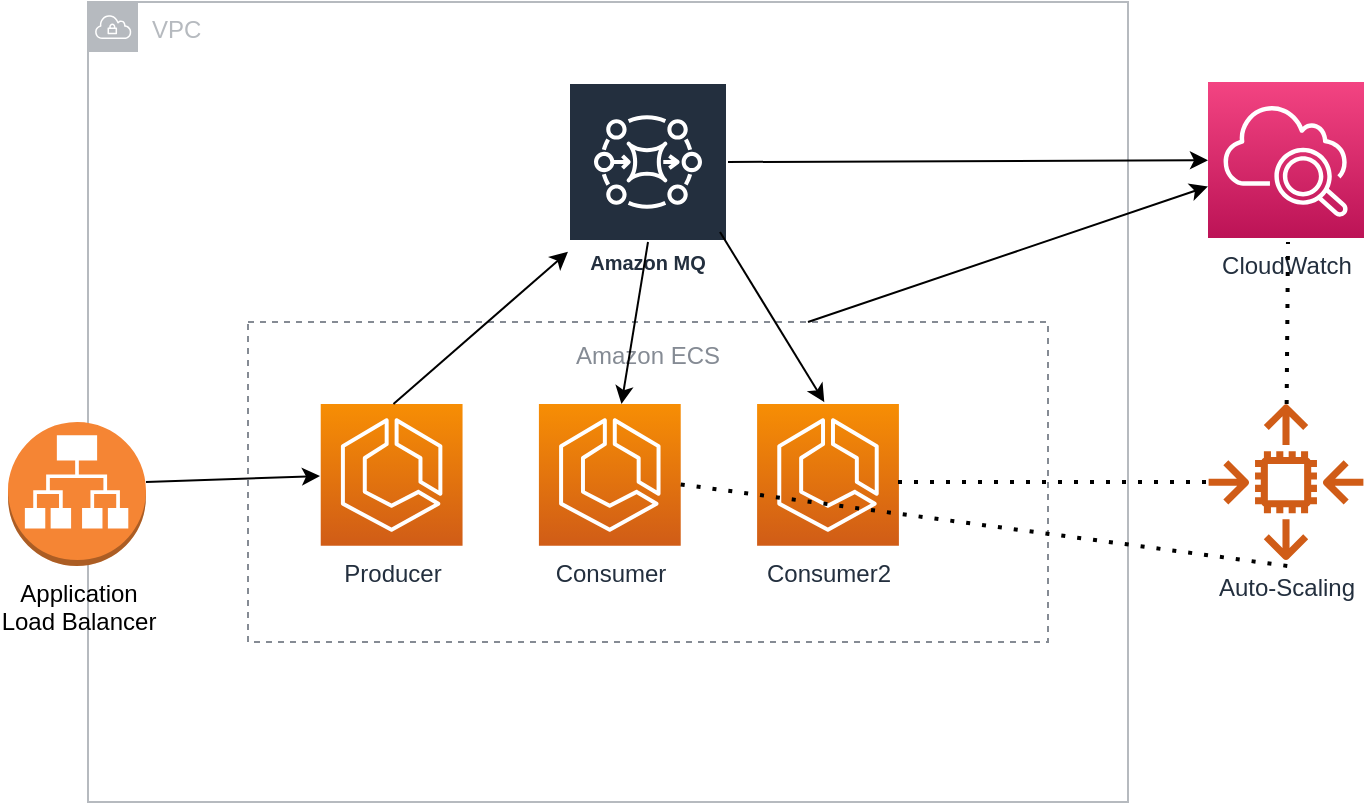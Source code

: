 <mxfile version="14.1.8" type="device"><diagram id="R_FfTN3Z8K5O_je40A0e" name="Page-1"><mxGraphModel dx="1422" dy="822" grid="1" gridSize="10" guides="1" tooltips="1" connect="1" arrows="1" fold="1" page="1" pageScale="1" pageWidth="850" pageHeight="1100" math="0" shadow="0"><root><mxCell id="0"/><mxCell id="1" parent="0"/><mxCell id="2PX-27QtheeiuJpXWZp--1" value="VPC" style="outlineConnect=0;gradientColor=none;html=1;whiteSpace=wrap;fontSize=12;fontStyle=0;shape=mxgraph.aws4.group;grIcon=mxgraph.aws4.group_vpc;strokeColor=#B6BABF;fillColor=none;verticalAlign=top;align=left;spacingLeft=30;fontColor=#B6BABF;dashed=0;" vertex="1" parent="1"><mxGeometry x="80" y="80" width="520" height="400" as="geometry"/></mxCell><mxCell id="2PX-27QtheeiuJpXWZp--6" value="" style="group" vertex="1" connectable="0" parent="1"><mxGeometry x="160" y="240" width="400" height="160" as="geometry"/></mxCell><mxCell id="2PX-27QtheeiuJpXWZp--2" value="Amazon ECS" style="outlineConnect=0;gradientColor=none;html=1;whiteSpace=wrap;fontSize=12;fontStyle=0;strokeColor=#858B94;fillColor=none;verticalAlign=top;align=center;fontColor=#858B94;dashed=1;spacingTop=3;" vertex="1" parent="2PX-27QtheeiuJpXWZp--6"><mxGeometry width="400" height="160" as="geometry"/></mxCell><mxCell id="2PX-27QtheeiuJpXWZp--3" value="Producer" style="outlineConnect=0;fontColor=#232F3E;gradientColor=#F78E04;gradientDirection=north;fillColor=#D05C17;strokeColor=#ffffff;dashed=0;verticalLabelPosition=bottom;verticalAlign=top;align=center;html=1;fontSize=12;fontStyle=0;aspect=fixed;shape=mxgraph.aws4.resourceIcon;resIcon=mxgraph.aws4.ecs;" vertex="1" parent="2PX-27QtheeiuJpXWZp--6"><mxGeometry x="36.364" y="41" width="70.909" height="70.909" as="geometry"/></mxCell><mxCell id="2PX-27QtheeiuJpXWZp--4" value="Consumer" style="outlineConnect=0;fontColor=#232F3E;gradientColor=#F78E04;gradientDirection=north;fillColor=#D05C17;strokeColor=#ffffff;dashed=0;verticalLabelPosition=bottom;verticalAlign=top;align=center;html=1;fontSize=12;fontStyle=0;aspect=fixed;shape=mxgraph.aws4.resourceIcon;resIcon=mxgraph.aws4.ecs;" vertex="1" parent="2PX-27QtheeiuJpXWZp--6"><mxGeometry x="145.455" y="41" width="70.909" height="70.909" as="geometry"/></mxCell><mxCell id="2PX-27QtheeiuJpXWZp--5" value="Consumer2" style="outlineConnect=0;fontColor=#232F3E;gradientColor=#F78E04;gradientDirection=north;fillColor=#D05C17;strokeColor=#ffffff;dashed=0;verticalLabelPosition=bottom;verticalAlign=top;align=center;html=1;fontSize=12;fontStyle=0;aspect=fixed;shape=mxgraph.aws4.resourceIcon;resIcon=mxgraph.aws4.ecs;" vertex="1" parent="2PX-27QtheeiuJpXWZp--6"><mxGeometry x="254.545" y="41" width="70.909" height="70.909" as="geometry"/></mxCell><mxCell id="2PX-27QtheeiuJpXWZp--9" value="" style="endArrow=classic;html=1;" edge="1" parent="2PX-27QtheeiuJpXWZp--6" target="2PX-27QtheeiuJpXWZp--7"><mxGeometry width="50" height="50" relative="1" as="geometry"><mxPoint x="72.727" y="41" as="sourcePoint"/><mxPoint x="118.182" y="-9" as="targetPoint"/></mxGeometry></mxCell><mxCell id="2PX-27QtheeiuJpXWZp--7" value="Amazon MQ" style="outlineConnect=0;fontColor=#232F3E;gradientColor=none;strokeColor=#ffffff;fillColor=#232F3E;dashed=0;verticalLabelPosition=middle;verticalAlign=bottom;align=center;html=1;whiteSpace=wrap;fontSize=10;fontStyle=1;spacing=3;shape=mxgraph.aws4.productIcon;prIcon=mxgraph.aws4.mq;" vertex="1" parent="1"><mxGeometry x="320" y="120" width="80" height="100" as="geometry"/></mxCell><mxCell id="2PX-27QtheeiuJpXWZp--10" value="" style="endArrow=classic;html=1;" edge="1" parent="1" target="2PX-27QtheeiuJpXWZp--4"><mxGeometry width="50" height="50" relative="1" as="geometry"><mxPoint x="360" y="200" as="sourcePoint"/><mxPoint x="280" y="110" as="targetPoint"/></mxGeometry></mxCell><mxCell id="2PX-27QtheeiuJpXWZp--11" value="" style="endArrow=classic;html=1;entryX=0.474;entryY=-0.013;entryDx=0;entryDy=0;entryPerimeter=0;exitX=0.95;exitY=0.75;exitDx=0;exitDy=0;exitPerimeter=0;" edge="1" parent="1" source="2PX-27QtheeiuJpXWZp--7" target="2PX-27QtheeiuJpXWZp--5"><mxGeometry width="50" height="50" relative="1" as="geometry"><mxPoint x="400" y="160" as="sourcePoint"/><mxPoint x="450" y="110" as="targetPoint"/></mxGeometry></mxCell><mxCell id="2PX-27QtheeiuJpXWZp--13" value="Application &lt;br&gt;Load Balancer" style="outlineConnect=0;dashed=0;verticalLabelPosition=bottom;verticalAlign=top;align=center;html=1;shape=mxgraph.aws3.application_load_balancer;fillColor=#F58534;gradientColor=none;" vertex="1" parent="1"><mxGeometry x="40" y="290" width="69" height="72" as="geometry"/></mxCell><mxCell id="2PX-27QtheeiuJpXWZp--14" value="" style="endArrow=classic;html=1;" edge="1" parent="1"><mxGeometry width="50" height="50" relative="1" as="geometry"><mxPoint x="109" y="320" as="sourcePoint"/><mxPoint x="196" y="317" as="targetPoint"/></mxGeometry></mxCell><mxCell id="2PX-27QtheeiuJpXWZp--16" value="CloudWatch" style="outlineConnect=0;fontColor=#232F3E;gradientColor=#F34482;gradientDirection=north;fillColor=#BC1356;strokeColor=#ffffff;dashed=0;verticalLabelPosition=bottom;verticalAlign=top;align=center;html=1;fontSize=12;fontStyle=0;aspect=fixed;shape=mxgraph.aws4.resourceIcon;resIcon=mxgraph.aws4.cloudwatch_2;" vertex="1" parent="1"><mxGeometry x="640" y="120" width="78" height="78" as="geometry"/></mxCell><mxCell id="2PX-27QtheeiuJpXWZp--17" value="Auto-Scaling" style="outlineConnect=0;fontColor=#232F3E;gradientColor=none;fillColor=#D05C17;strokeColor=none;dashed=0;verticalLabelPosition=bottom;verticalAlign=top;align=center;html=1;fontSize=12;fontStyle=0;aspect=fixed;pointerEvents=1;shape=mxgraph.aws4.auto_scaling2;" vertex="1" parent="1"><mxGeometry x="640" y="281" width="78" height="78" as="geometry"/></mxCell><mxCell id="2PX-27QtheeiuJpXWZp--18" value="" style="endArrow=classic;html=1;" edge="1" parent="1" target="2PX-27QtheeiuJpXWZp--16"><mxGeometry width="50" height="50" relative="1" as="geometry"><mxPoint x="400" y="160" as="sourcePoint"/><mxPoint x="450" y="110" as="targetPoint"/></mxGeometry></mxCell><mxCell id="2PX-27QtheeiuJpXWZp--19" value="" style="endArrow=classic;html=1;" edge="1" parent="1" target="2PX-27QtheeiuJpXWZp--16"><mxGeometry width="50" height="50" relative="1" as="geometry"><mxPoint x="440" y="240" as="sourcePoint"/><mxPoint x="490" y="190" as="targetPoint"/></mxGeometry></mxCell><mxCell id="2PX-27QtheeiuJpXWZp--20" value="" style="endArrow=none;dashed=1;html=1;dashPattern=1 3;strokeWidth=2;" edge="1" parent="1" source="2PX-27QtheeiuJpXWZp--17"><mxGeometry width="50" height="50" relative="1" as="geometry"><mxPoint x="680" y="300" as="sourcePoint"/><mxPoint x="680" y="200" as="targetPoint"/></mxGeometry></mxCell><mxCell id="2PX-27QtheeiuJpXWZp--21" value="" style="endArrow=none;dashed=1;html=1;dashPattern=1 3;strokeWidth=2;" edge="1" parent="1" source="2PX-27QtheeiuJpXWZp--4"><mxGeometry width="50" height="50" relative="1" as="geometry"><mxPoint x="680" y="420" as="sourcePoint"/><mxPoint x="680" y="362" as="targetPoint"/></mxGeometry></mxCell><mxCell id="2PX-27QtheeiuJpXWZp--22" value="" style="endArrow=none;dashed=1;html=1;dashPattern=1 3;strokeWidth=2;" edge="1" parent="1"><mxGeometry width="50" height="50" relative="1" as="geometry"><mxPoint x="485" y="320" as="sourcePoint"/><mxPoint x="640" y="320" as="targetPoint"/></mxGeometry></mxCell></root></mxGraphModel></diagram></mxfile>